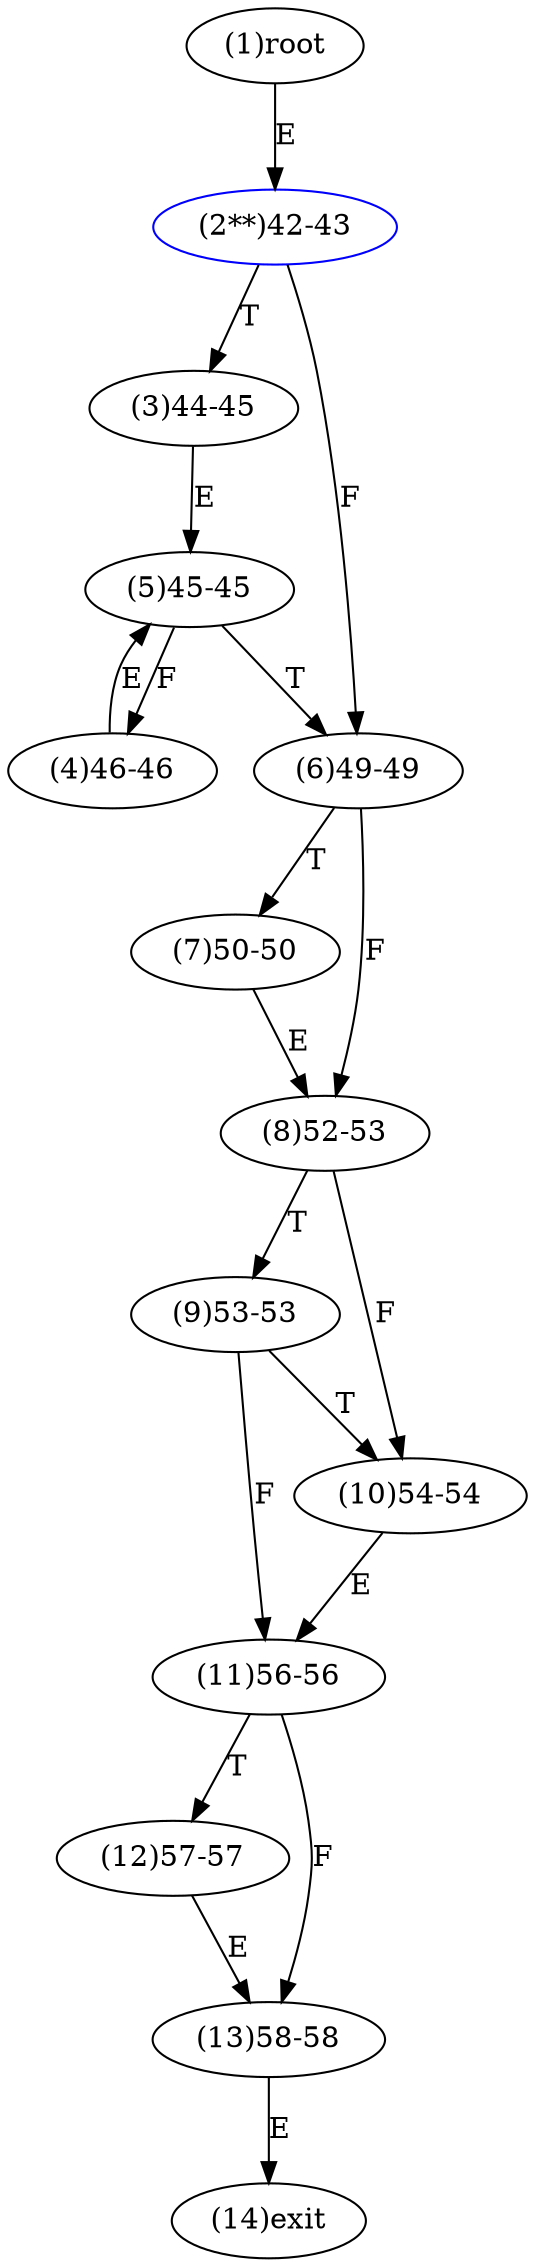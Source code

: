 digraph "" { 
1[ label="(1)root"];
2[ label="(2**)42-43",color=blue];
3[ label="(3)44-45"];
4[ label="(4)46-46"];
5[ label="(5)45-45"];
6[ label="(6)49-49"];
7[ label="(7)50-50"];
8[ label="(8)52-53"];
9[ label="(9)53-53"];
10[ label="(10)54-54"];
11[ label="(11)56-56"];
12[ label="(12)57-57"];
13[ label="(13)58-58"];
14[ label="(14)exit"];
1->2[ label="E"];
2->6[ label="F"];
2->3[ label="T"];
3->5[ label="E"];
4->5[ label="E"];
5->4[ label="F"];
5->6[ label="T"];
6->8[ label="F"];
6->7[ label="T"];
7->8[ label="E"];
8->10[ label="F"];
8->9[ label="T"];
9->11[ label="F"];
9->10[ label="T"];
10->11[ label="E"];
11->13[ label="F"];
11->12[ label="T"];
12->13[ label="E"];
13->14[ label="E"];
}